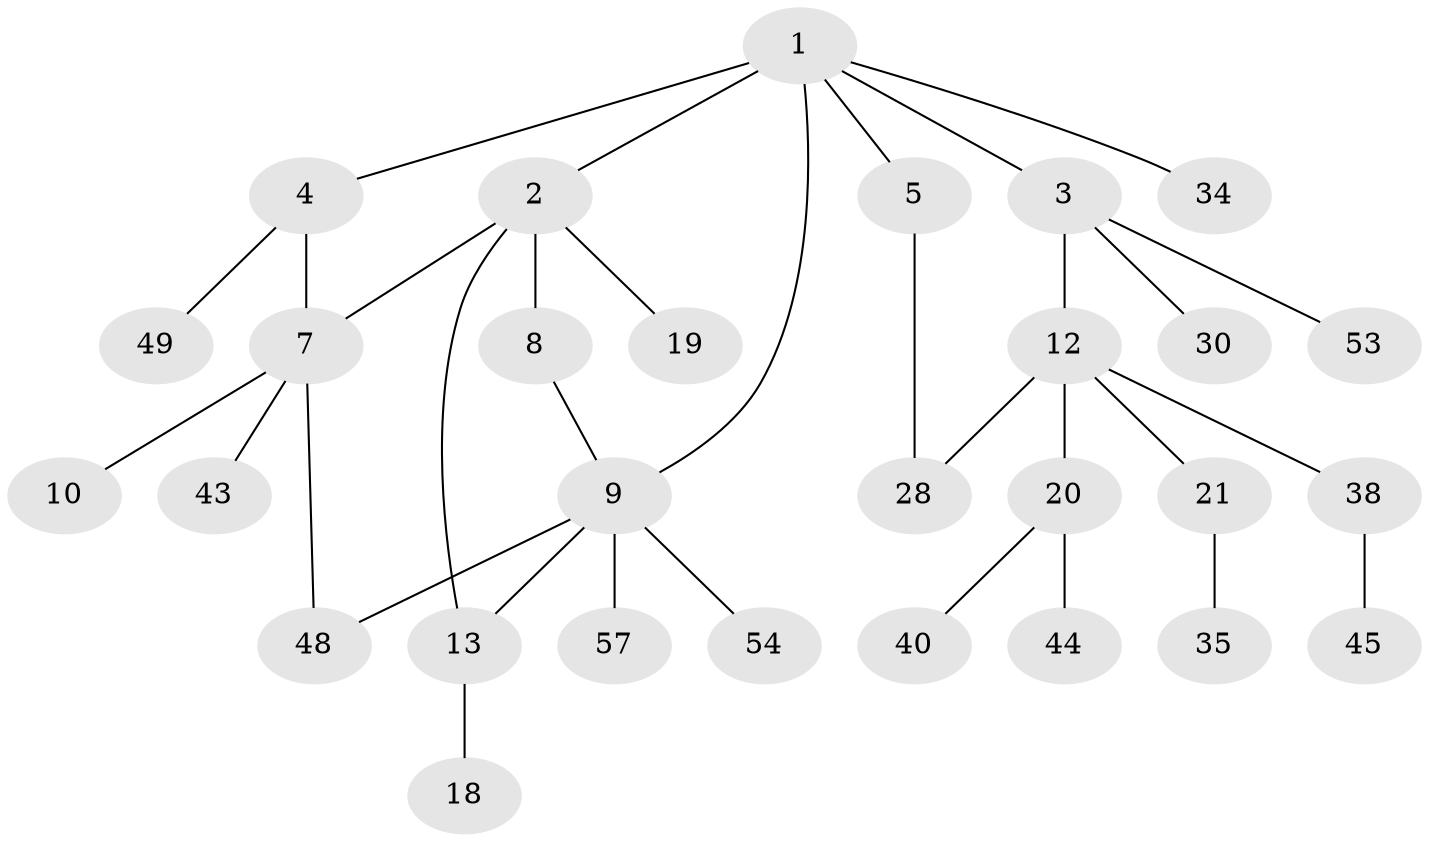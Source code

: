 // original degree distribution, {7: 0.01694915254237288, 5: 0.06779661016949153, 3: 0.1694915254237288, 1: 0.3559322033898305, 2: 0.3559322033898305, 4: 0.03389830508474576}
// Generated by graph-tools (version 1.1) at 2025/13/03/09/25 04:13:24]
// undirected, 29 vertices, 33 edges
graph export_dot {
graph [start="1"]
  node [color=gray90,style=filled];
  1;
  2;
  3 [super="+11"];
  4 [super="+59+31+52"];
  5 [super="+6"];
  7 [super="+26+23+22"];
  8;
  9 [super="+14+24+29"];
  10;
  12 [super="+15+33"];
  13 [super="+16+17"];
  18 [super="+46"];
  19 [super="+51"];
  20 [super="+36"];
  21;
  28 [super="+55+56"];
  30;
  34 [super="+39"];
  35;
  38;
  40;
  43;
  44;
  45 [super="+47"];
  48;
  49;
  53;
  54;
  57;
  1 -- 2;
  1 -- 3;
  1 -- 4;
  1 -- 5;
  1 -- 34;
  1 -- 9 [weight=2];
  2 -- 7;
  2 -- 8;
  2 -- 13;
  2 -- 19;
  3 -- 12;
  3 -- 53;
  3 -- 30;
  4 -- 49;
  4 -- 7;
  5 -- 28;
  7 -- 10;
  7 -- 43;
  7 -- 48;
  8 -- 9;
  9 -- 48;
  9 -- 57;
  9 -- 54;
  9 -- 13;
  12 -- 21;
  12 -- 28;
  12 -- 20;
  12 -- 38;
  13 -- 18;
  20 -- 40;
  20 -- 44;
  21 -- 35;
  38 -- 45;
}
